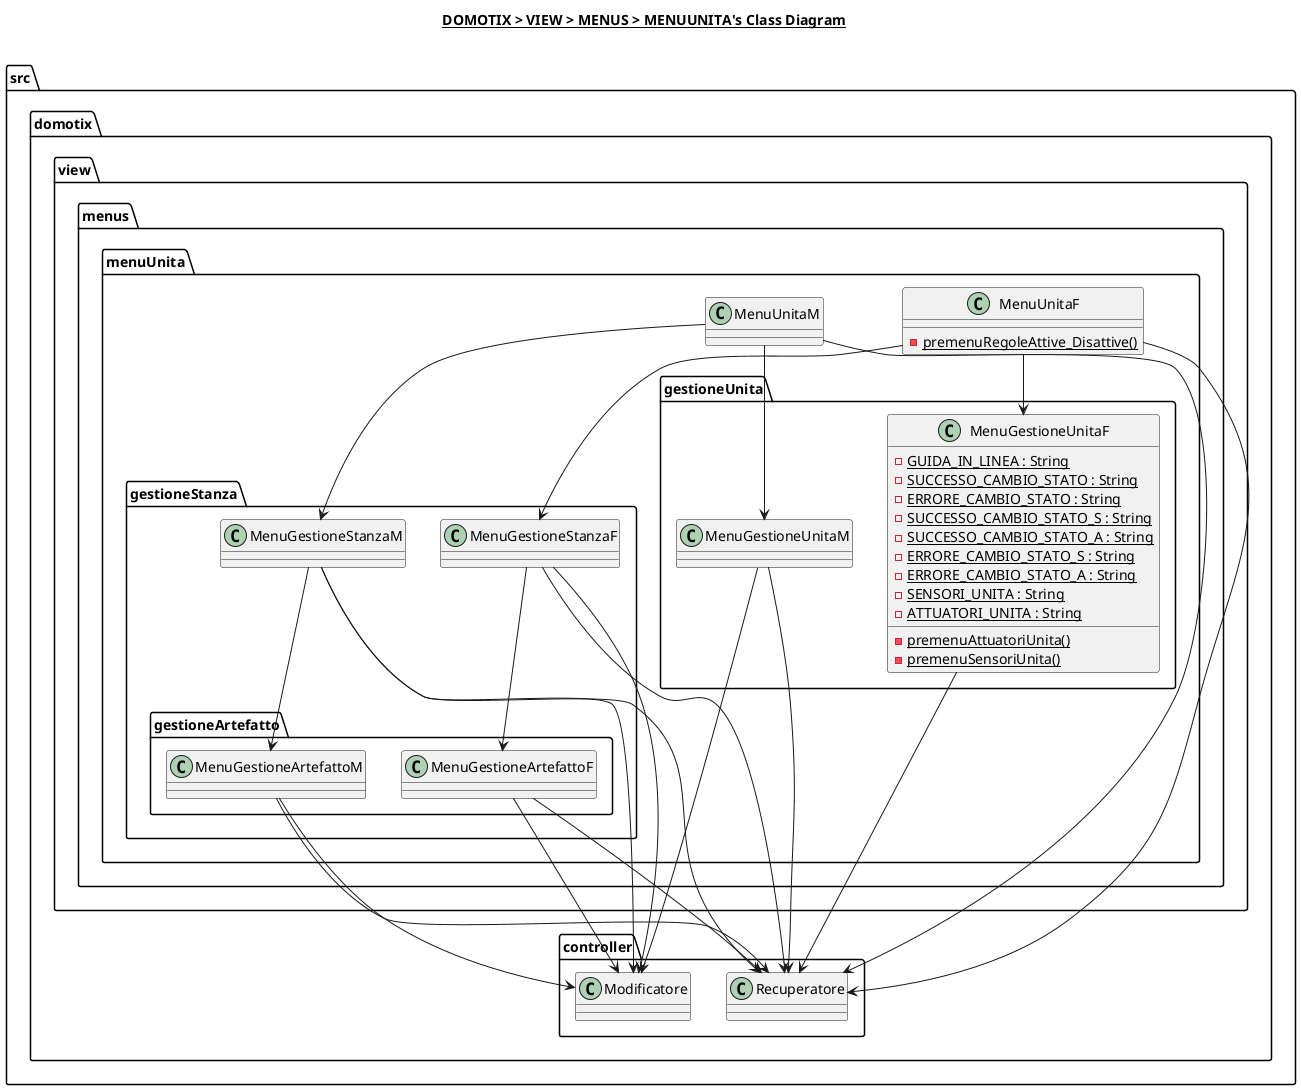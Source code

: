 @startuml

title __DOMOTIX > VIEW > MENUS > MENUUNITA's Class Diagram__\n

namespace src.domotix.view.menus.menuUnita {
    class src.domotix.view.menus.menuUnita.MenuUnitaF {
        {static} - premenuRegoleAttive_Disattive()
    }

    class src.domotix.view.menus.menuUnita.MenuUnitaM {
    }

    namespace gestioneUnita {
        class src.domotix.view.menus.menuUnita.gestioneUnita.MenuGestioneUnitaF {
            {static} - GUIDA_IN_LINEA : String
            {static} - SUCCESSO_CAMBIO_STATO : String
            {static} - ERRORE_CAMBIO_STATO : String
            {static} - SUCCESSO_CAMBIO_STATO_S : String
            {static} - SUCCESSO_CAMBIO_STATO_A : String
            {static} - ERRORE_CAMBIO_STATO_S : String
            {static} - ERRORE_CAMBIO_STATO_A : String
            {static} - SENSORI_UNITA : String
            {static} - ATTUATORI_UNITA : String
            {static} - premenuAttuatoriUnita()
            {static} - premenuSensoriUnita()
        }

        class src.domotix.view.menus.menuUnita.gestioneUnita.MenuGestioneUnitaM {
        }
    }

    namespace gestioneStanza {
        class src.domotix.view.menus.menuUnita.gestioneStanza.MenuGestioneStanzaF {
        }

        class src.domotix.view.menus.menuUnita.gestioneStanza.MenuGestioneStanzaM {
        }

        namespace gestioneArtefatto {
            class src.domotix.view.menus.menuUnita.gestioneStanza.gestioneArtefatto.MenuGestioneArtefattoF {
            }

            class src.domotix.view.menus.menuUnita.gestioneStanza.gestioneArtefatto.MenuGestioneArtefattoM {
            }
        }
    }
}

src.domotix.view.menus.menuUnita.MenuUnitaM --> src.domotix.view.menus.menuUnita.gestioneUnita.MenuGestioneUnitaM
src.domotix.view.menus.menuUnita.MenuUnitaM --> src.domotix.view.menus.menuUnita.gestioneStanza.MenuGestioneStanzaM
src.domotix.view.menus.menuUnita.gestioneStanza.MenuGestioneStanzaM --> src.domotix.view.menus.menuUnita.gestioneStanza.gestioneArtefatto.MenuGestioneArtefattoM
src.domotix.view.menus.menuUnita.MenuUnitaF --> src.domotix.view.menus.menuUnita.gestioneUnita.MenuGestioneUnitaF
src.domotix.view.menus.menuUnita.MenuUnitaF --> src.domotix.view.menus.menuUnita.gestioneStanza.MenuGestioneStanzaF
src.domotix.view.menus.menuUnita.gestioneStanza.MenuGestioneStanzaF --> src.domotix.view.menus.menuUnita.gestioneStanza.gestioneArtefatto.MenuGestioneArtefattoF

src.domotix.view.menus.menuUnita.MenuUnitaM --> src.domotix.controller.Recuperatore
src.domotix.view.menus.menuUnita.MenuUnitaF --> src.domotix.controller.Recuperatore
src.domotix.view.menus.menuUnita.gestioneUnita.MenuGestioneUnitaM --> src.domotix.controller.Modificatore
src.domotix.view.menus.menuUnita.gestioneUnita.MenuGestioneUnitaM --> src.domotix.controller.Recuperatore
src.domotix.view.menus.menuUnita.gestioneUnita.MenuGestioneUnitaF --> src.domotix.controller.Recuperatore
src.domotix.view.menus.menuUnita.gestioneStanza.MenuGestioneStanzaM --> src.domotix.controller.Modificatore
src.domotix.view.menus.menuUnita.gestioneStanza.MenuGestioneStanzaM --> src.domotix.controller.Recuperatore
src.domotix.view.menus.menuUnita.gestioneStanza.MenuGestioneStanzaF --> src.domotix.controller.Recuperatore
src.domotix.view.menus.menuUnita.gestioneStanza.MenuGestioneStanzaF --> src.domotix.controller.Modificatore
src.domotix.view.menus.menuUnita.gestioneStanza.gestioneArtefatto.MenuGestioneArtefattoM --> src.domotix.controller.Modificatore
src.domotix.view.menus.menuUnita.gestioneStanza.gestioneArtefatto.MenuGestioneArtefattoM --> src.domotix.controller.Recuperatore
src.domotix.view.menus.menuUnita.gestioneStanza.gestioneArtefatto.MenuGestioneArtefattoF --> src.domotix.controller.Recuperatore
src.domotix.view.menus.menuUnita.gestioneStanza.gestioneArtefatto.MenuGestioneArtefattoF --> src.domotix.controller.Modificatore

@enduml
